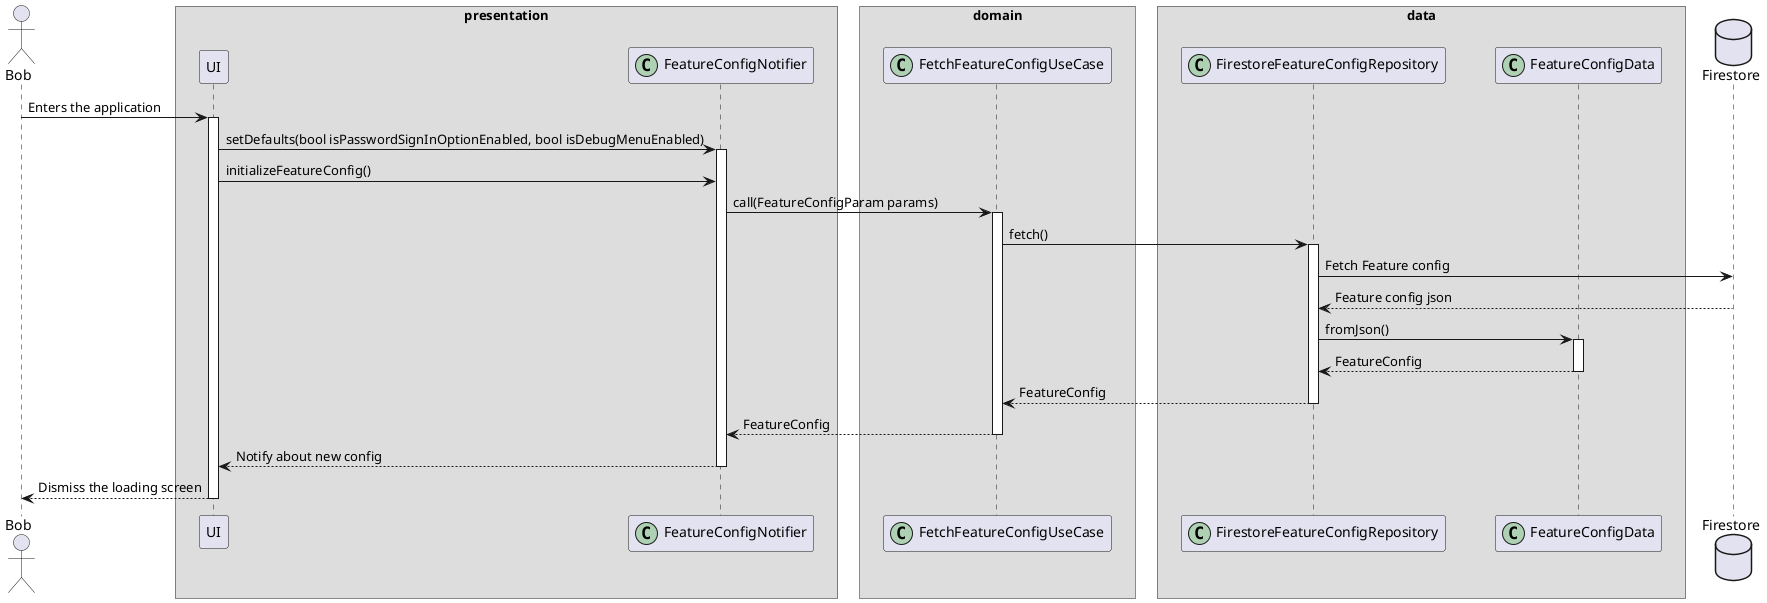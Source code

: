 @startuml feature_config_sequence_diagram
skinparam ParticipantPadding 20
skinparam BoxPadding 10

actor Bob

box "presentation"
participant UI
participant FeatureConfigNotifier << (C,#ADD1B2) >>
end box

box "domain"
participant FetchFeatureConfigUseCase << (C,#ADD1B2) >>
end box

box "data"
participant FirestoreFeatureConfigRepository << (C,#ADD1B2) >>
participant FeatureConfigData << (C,#ADD1B2) >>
end box

database "Firestore" as FRC

Bob -> UI : Enters the application
activate UI

UI -> FeatureConfigNotifier : setDefaults(bool isPasswordSignInOptionEnabled, bool isDebugMenuEnabled)
activate FeatureConfigNotifier
UI -> FeatureConfigNotifier : initializeFeatureConfig()

FeatureConfigNotifier -> FetchFeatureConfigUseCase : call(FeatureConfigParam params)
activate FetchFeatureConfigUseCase

FetchFeatureConfigUseCase -> FirestoreFeatureConfigRepository : fetch()
activate FirestoreFeatureConfigRepository

FirestoreFeatureConfigRepository -> FRC : Fetch Feature config

FRC --> FirestoreFeatureConfigRepository : Feature config json

FirestoreFeatureConfigRepository -> FeatureConfigData : fromJson()
activate FeatureConfigData

FeatureConfigData --> FirestoreFeatureConfigRepository : FeatureConfig
deactivate FeatureConfigData

FirestoreFeatureConfigRepository --> FetchFeatureConfigUseCase : FeatureConfig
deactivate FirestoreFeatureConfigRepository

FetchFeatureConfigUseCase --> FeatureConfigNotifier : FeatureConfig
deactivate FetchFeatureConfigUseCase

FeatureConfigNotifier --> UI : Notify about new config
deactivate FeatureConfigNotifier

UI --> Bob : Dismiss the loading screen
deactivate UI

@enduml
